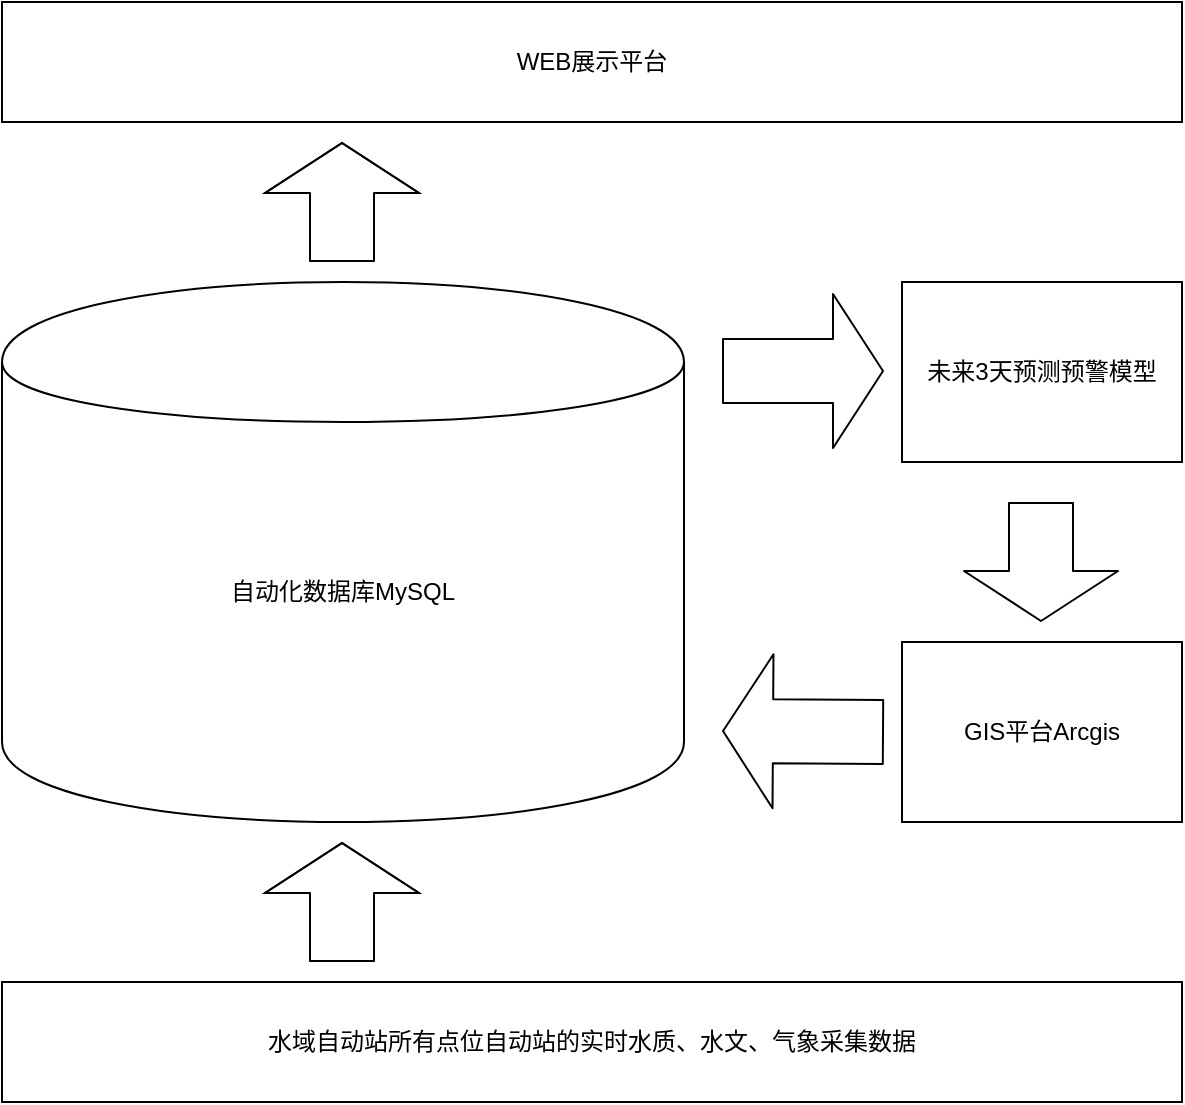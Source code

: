 <mxfile version="13.3.5" type="github">
  <diagram id="Ji1w1TiXu6w2BGoC-dyA" name="第 1 页">
    <mxGraphModel dx="1422" dy="765" grid="1" gridSize="10" guides="1" tooltips="1" connect="1" arrows="1" fold="1" page="1" pageScale="1" pageWidth="827" pageHeight="1169" math="0" shadow="0">
      <root>
        <mxCell id="0" />
        <mxCell id="1" parent="0" />
        <mxCell id="4C5yff_9BfPfL5nTZTAQ-1" value="自动化数据库MySQL" style="shape=cylinder;whiteSpace=wrap;html=1;boundedLbl=1;backgroundOutline=1;" vertex="1" parent="1">
          <mxGeometry x="90" y="230" width="341" height="270" as="geometry" />
        </mxCell>
        <mxCell id="4C5yff_9BfPfL5nTZTAQ-2" value="水域自动站所有点位自动站的实时水质、水文、气象采集数据" style="rounded=0;whiteSpace=wrap;html=1;" vertex="1" parent="1">
          <mxGeometry x="90" y="580" width="590" height="60" as="geometry" />
        </mxCell>
        <mxCell id="4C5yff_9BfPfL5nTZTAQ-6" value="未来3天预测预警模型" style="rounded=0;whiteSpace=wrap;html=1;" vertex="1" parent="1">
          <mxGeometry x="540" y="230" width="140" height="90" as="geometry" />
        </mxCell>
        <mxCell id="4C5yff_9BfPfL5nTZTAQ-7" value="" style="shape=flexArrow;endArrow=classic;html=1;endWidth=44;endSize=8;width=32;" edge="1" parent="1">
          <mxGeometry width="50" height="50" relative="1" as="geometry">
            <mxPoint x="450" y="274.5" as="sourcePoint" />
            <mxPoint x="531" y="274.5" as="targetPoint" />
          </mxGeometry>
        </mxCell>
        <mxCell id="4C5yff_9BfPfL5nTZTAQ-8" value="GIS平台Arcgis" style="rounded=0;whiteSpace=wrap;html=1;direction=east;" vertex="1" parent="1">
          <mxGeometry x="540" y="410" width="140" height="90" as="geometry" />
        </mxCell>
        <mxCell id="4C5yff_9BfPfL5nTZTAQ-9" value="" style="shape=flexArrow;endArrow=classic;html=1;endWidth=44;endSize=8;width=32;" edge="1" parent="1">
          <mxGeometry width="50" height="50" relative="1" as="geometry">
            <mxPoint x="531" y="455" as="sourcePoint" />
            <mxPoint x="450" y="454.5" as="targetPoint" />
          </mxGeometry>
        </mxCell>
        <mxCell id="4C5yff_9BfPfL5nTZTAQ-11" value="" style="shape=flexArrow;endArrow=classic;html=1;endWidth=44;endSize=8;width=32;" edge="1" parent="1">
          <mxGeometry width="50" height="50" relative="1" as="geometry">
            <mxPoint x="609.5" y="340" as="sourcePoint" />
            <mxPoint x="609.5" y="400" as="targetPoint" />
            <Array as="points" />
          </mxGeometry>
        </mxCell>
        <mxCell id="4C5yff_9BfPfL5nTZTAQ-12" value="WEB展示平台" style="rounded=0;whiteSpace=wrap;html=1;" vertex="1" parent="1">
          <mxGeometry x="90" y="90" width="590" height="60" as="geometry" />
        </mxCell>
        <mxCell id="4C5yff_9BfPfL5nTZTAQ-13" value="" style="shape=flexArrow;endArrow=classic;html=1;endWidth=44;endSize=8;width=32;" edge="1" parent="1">
          <mxGeometry width="50" height="50" relative="1" as="geometry">
            <mxPoint x="260" y="220" as="sourcePoint" />
            <mxPoint x="260" y="160" as="targetPoint" />
            <Array as="points">
              <mxPoint x="260" y="200" />
            </Array>
          </mxGeometry>
        </mxCell>
        <mxCell id="4C5yff_9BfPfL5nTZTAQ-14" value="" style="shape=flexArrow;endArrow=classic;html=1;endWidth=44;endSize=8;width=32;" edge="1" parent="1">
          <mxGeometry width="50" height="50" relative="1" as="geometry">
            <mxPoint x="260" y="570" as="sourcePoint" />
            <mxPoint x="260" y="510" as="targetPoint" />
            <Array as="points">
              <mxPoint x="260" y="550" />
            </Array>
          </mxGeometry>
        </mxCell>
      </root>
    </mxGraphModel>
  </diagram>
</mxfile>
